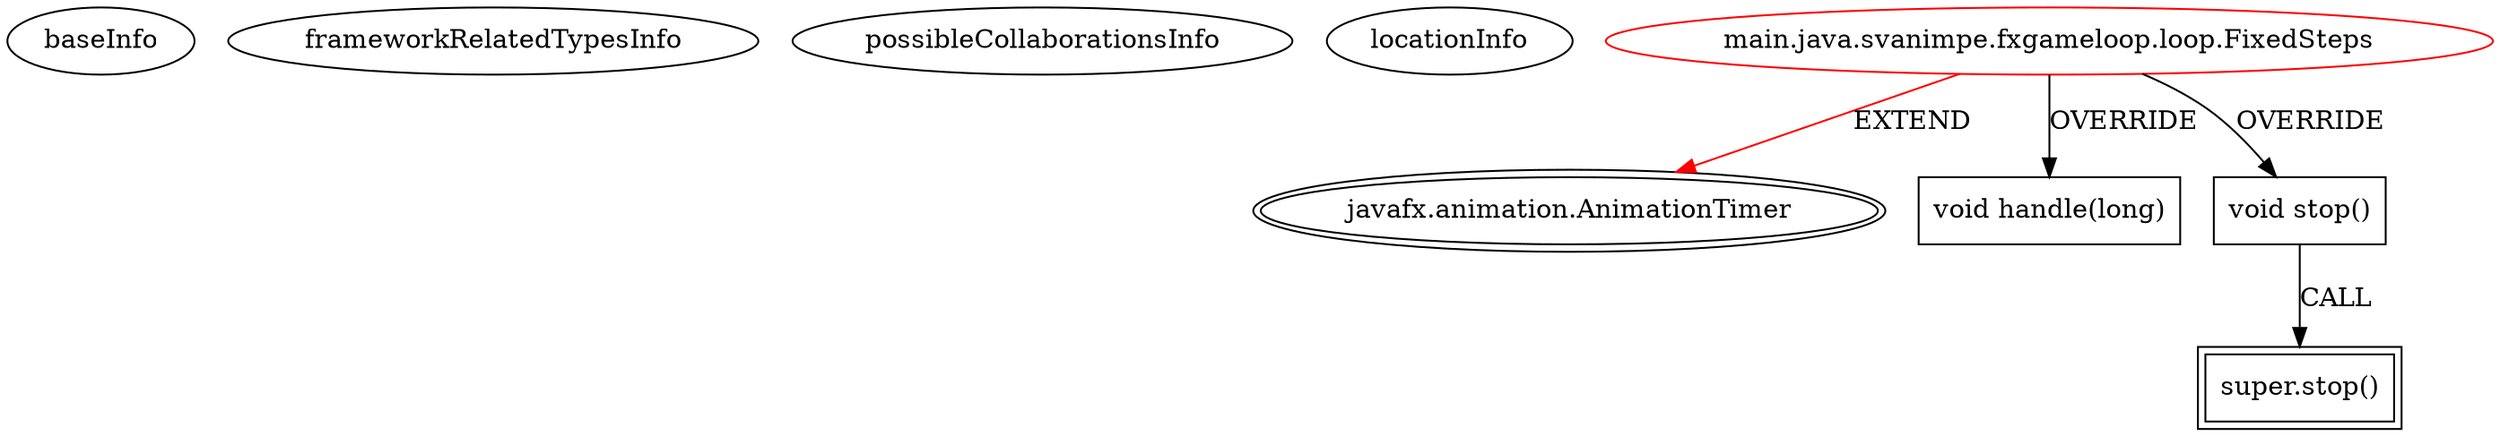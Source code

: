 digraph {
baseInfo[graphId=4401,category="extension_graph",isAnonymous=false,possibleRelation=false]
frameworkRelatedTypesInfo[0="javafx.animation.AnimationTimer"]
possibleCollaborationsInfo[]
locationInfo[projectName="svanimpe-fx-game-loops",filePath="/svanimpe-fx-game-loops/fx-game-loops-master/src/main/java/svanimpe/fxgameloop/loop/FixedSteps.java",contextSignature="FixedSteps",graphId="4401"]
0[label="main.java.svanimpe.fxgameloop.loop.FixedSteps",vertexType="ROOT_CLIENT_CLASS_DECLARATION",isFrameworkType=false,color=red]
1[label="javafx.animation.AnimationTimer",vertexType="FRAMEWORK_CLASS_TYPE",isFrameworkType=true,peripheries=2]
2[label="void handle(long)",vertexType="OVERRIDING_METHOD_DECLARATION",isFrameworkType=false,shape=box]
3[label="void stop()",vertexType="OVERRIDING_METHOD_DECLARATION",isFrameworkType=false,shape=box]
4[label="super.stop()",vertexType="SUPER_CALL",isFrameworkType=true,peripheries=2,shape=box]
0->1[label="EXTEND",color=red]
0->2[label="OVERRIDE"]
0->3[label="OVERRIDE"]
3->4[label="CALL"]
}
